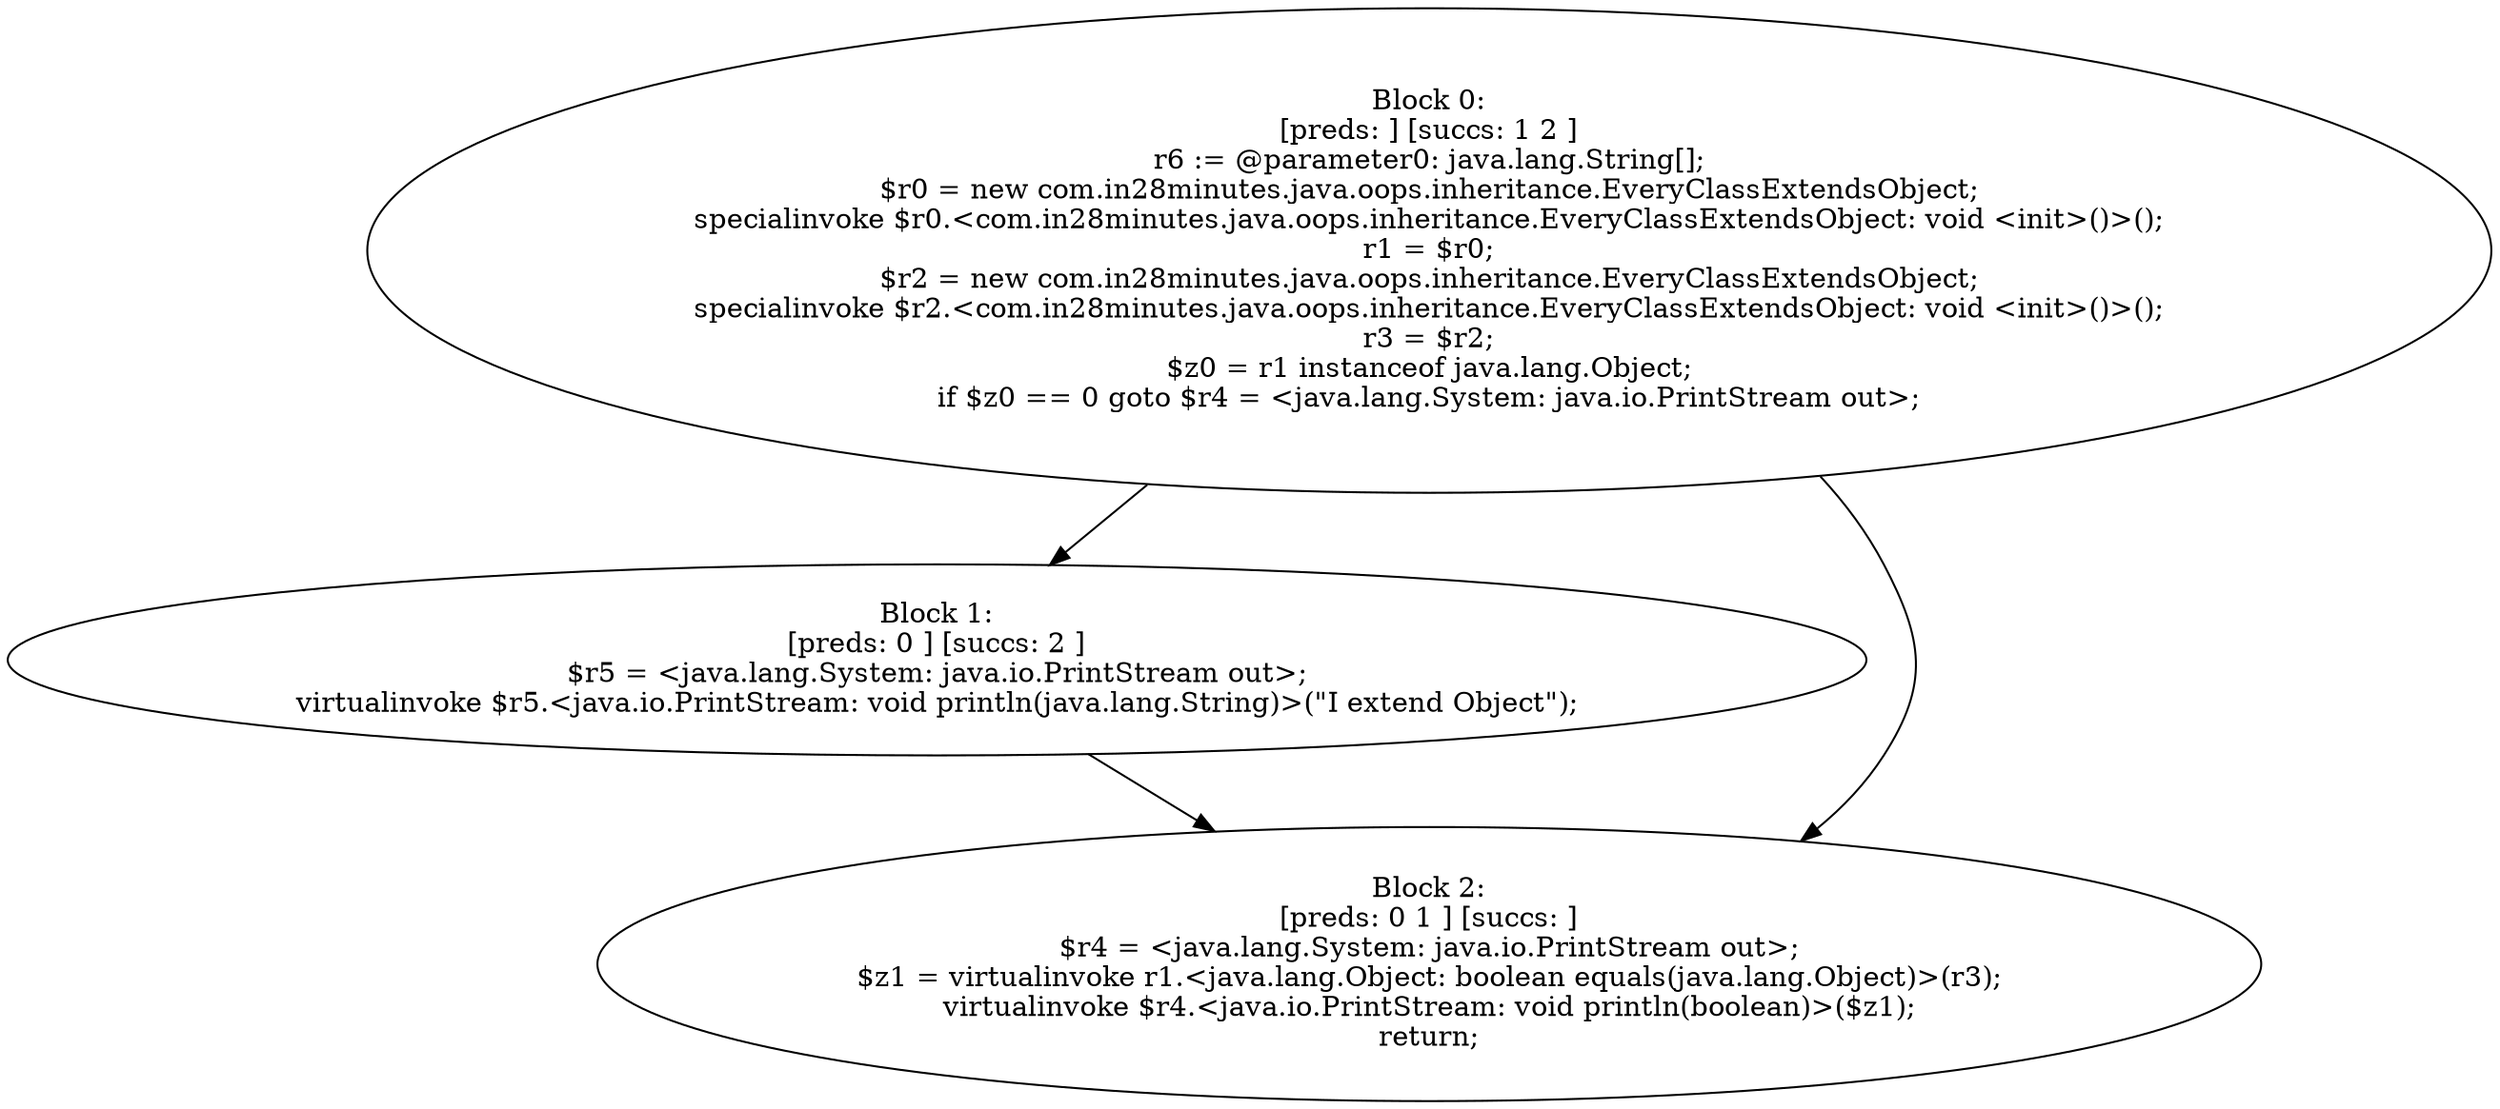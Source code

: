 digraph "unitGraph" {
    "Block 0:
[preds: ] [succs: 1 2 ]
r6 := @parameter0: java.lang.String[];
$r0 = new com.in28minutes.java.oops.inheritance.EveryClassExtendsObject;
specialinvoke $r0.<com.in28minutes.java.oops.inheritance.EveryClassExtendsObject: void <init>()>();
r1 = $r0;
$r2 = new com.in28minutes.java.oops.inheritance.EveryClassExtendsObject;
specialinvoke $r2.<com.in28minutes.java.oops.inheritance.EveryClassExtendsObject: void <init>()>();
r3 = $r2;
$z0 = r1 instanceof java.lang.Object;
if $z0 == 0 goto $r4 = <java.lang.System: java.io.PrintStream out>;
"
    "Block 1:
[preds: 0 ] [succs: 2 ]
$r5 = <java.lang.System: java.io.PrintStream out>;
virtualinvoke $r5.<java.io.PrintStream: void println(java.lang.String)>(\"I extend Object\");
"
    "Block 2:
[preds: 0 1 ] [succs: ]
$r4 = <java.lang.System: java.io.PrintStream out>;
$z1 = virtualinvoke r1.<java.lang.Object: boolean equals(java.lang.Object)>(r3);
virtualinvoke $r4.<java.io.PrintStream: void println(boolean)>($z1);
return;
"
    "Block 0:
[preds: ] [succs: 1 2 ]
r6 := @parameter0: java.lang.String[];
$r0 = new com.in28minutes.java.oops.inheritance.EveryClassExtendsObject;
specialinvoke $r0.<com.in28minutes.java.oops.inheritance.EveryClassExtendsObject: void <init>()>();
r1 = $r0;
$r2 = new com.in28minutes.java.oops.inheritance.EveryClassExtendsObject;
specialinvoke $r2.<com.in28minutes.java.oops.inheritance.EveryClassExtendsObject: void <init>()>();
r3 = $r2;
$z0 = r1 instanceof java.lang.Object;
if $z0 == 0 goto $r4 = <java.lang.System: java.io.PrintStream out>;
"->"Block 1:
[preds: 0 ] [succs: 2 ]
$r5 = <java.lang.System: java.io.PrintStream out>;
virtualinvoke $r5.<java.io.PrintStream: void println(java.lang.String)>(\"I extend Object\");
";
    "Block 0:
[preds: ] [succs: 1 2 ]
r6 := @parameter0: java.lang.String[];
$r0 = new com.in28minutes.java.oops.inheritance.EveryClassExtendsObject;
specialinvoke $r0.<com.in28minutes.java.oops.inheritance.EveryClassExtendsObject: void <init>()>();
r1 = $r0;
$r2 = new com.in28minutes.java.oops.inheritance.EveryClassExtendsObject;
specialinvoke $r2.<com.in28minutes.java.oops.inheritance.EveryClassExtendsObject: void <init>()>();
r3 = $r2;
$z0 = r1 instanceof java.lang.Object;
if $z0 == 0 goto $r4 = <java.lang.System: java.io.PrintStream out>;
"->"Block 2:
[preds: 0 1 ] [succs: ]
$r4 = <java.lang.System: java.io.PrintStream out>;
$z1 = virtualinvoke r1.<java.lang.Object: boolean equals(java.lang.Object)>(r3);
virtualinvoke $r4.<java.io.PrintStream: void println(boolean)>($z1);
return;
";
    "Block 1:
[preds: 0 ] [succs: 2 ]
$r5 = <java.lang.System: java.io.PrintStream out>;
virtualinvoke $r5.<java.io.PrintStream: void println(java.lang.String)>(\"I extend Object\");
"->"Block 2:
[preds: 0 1 ] [succs: ]
$r4 = <java.lang.System: java.io.PrintStream out>;
$z1 = virtualinvoke r1.<java.lang.Object: boolean equals(java.lang.Object)>(r3);
virtualinvoke $r4.<java.io.PrintStream: void println(boolean)>($z1);
return;
";
}
